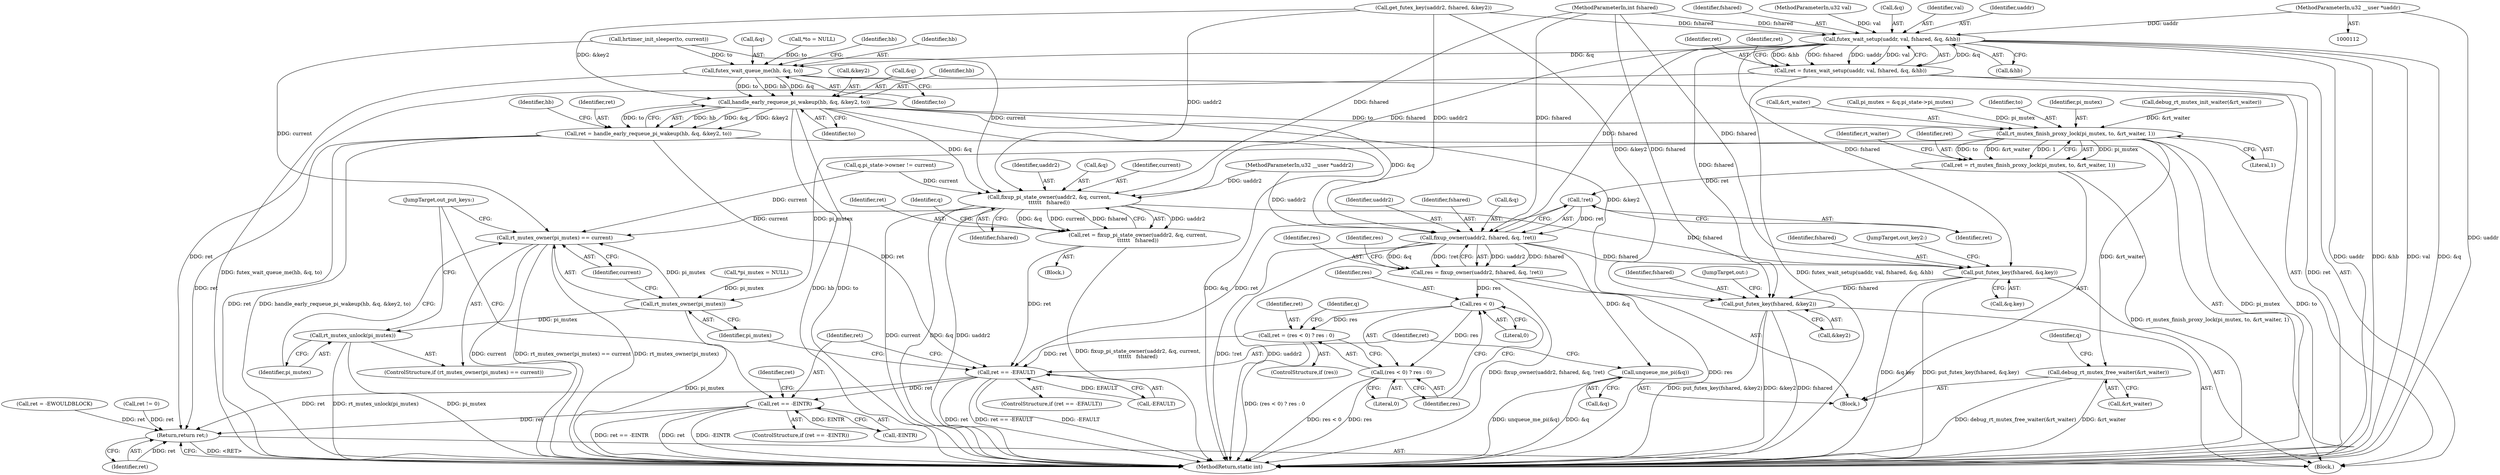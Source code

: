 digraph "0_linux_7ada876a8703f23befbb20a7465a702ee39b1704_0@pointer" {
"1000113" [label="(MethodParameterIn,u32 __user *uaddr)"];
"1000220" [label="(Call,futex_wait_setup(uaddr, val, fshared, &q, &hb))"];
"1000218" [label="(Call,ret = futex_wait_setup(uaddr, val, fshared, &q, &hb))"];
"1000396" [label="(Return,return ret;)"];
"1000231" [label="(Call,futex_wait_queue_me(hb, &q, to))"];
"1000243" [label="(Call,handle_early_requeue_pi_wakeup(hb, &q, &key2, to))"];
"1000241" [label="(Call,ret = handle_early_requeue_pi_wakeup(hb, &q, &key2, to))"];
"1000347" [label="(Call,ret == -EFAULT)"];
"1000361" [label="(Call,ret == -EINTR)"];
"1000283" [label="(Call,fixup_pi_state_owner(uaddr2, &q, current,\n\t\t\t\t\t\t   fshared))"];
"1000281" [label="(Call,ret = fixup_pi_state_owner(uaddr2, &q, current,\n\t\t\t\t\t\t   fshared))"];
"1000353" [label="(Call,rt_mutex_owner(pi_mutex) == current)"];
"1000371" [label="(Call,put_futex_key(fshared, &q.key))"];
"1000378" [label="(Call,put_futex_key(fshared, &key2))"];
"1000311" [label="(Call,rt_mutex_finish_proxy_lock(pi_mutex, to, &rt_waiter, 1))"];
"1000309" [label="(Call,ret = rt_mutex_finish_proxy_lock(pi_mutex, to, &rt_waiter, 1))"];
"1000331" [label="(Call,!ret)"];
"1000326" [label="(Call,fixup_owner(uaddr2, fshared, &q, !ret))"];
"1000324" [label="(Call,res = fixup_owner(uaddr2, fshared, &q, !ret))"];
"1000338" [label="(Call,res < 0)"];
"1000335" [label="(Call,ret = (res < 0) ? res : 0)"];
"1000337" [label="(Call,(res < 0) ? res : 0)"];
"1000343" [label="(Call,unqueue_me_pi(&q))"];
"1000317" [label="(Call,debug_rt_mutex_free_waiter(&rt_waiter))"];
"1000354" [label="(Call,rt_mutex_owner(pi_mutex))"];
"1000357" [label="(Call,rt_mutex_unlock(pi_mutex))"];
"1000242" [label="(Identifier,ret)"];
"1000326" [label="(Call,fixup_owner(uaddr2, fshared, &q, !ret))"];
"1000243" [label="(Call,handle_early_requeue_pi_wakeup(hb, &q, &key2, to))"];
"1000349" [label="(Call,-EFAULT)"];
"1000220" [label="(Call,futex_wait_setup(uaddr, val, fshared, &q, &hb))"];
"1000128" [label="(Call,*pi_mutex = NULL)"];
"1000311" [label="(Call,rt_mutex_finish_proxy_lock(pi_mutex, to, &rt_waiter, 1))"];
"1000362" [label="(Identifier,ret)"];
"1000314" [label="(Call,&rt_waiter)"];
"1000232" [label="(Identifier,hb)"];
"1000373" [label="(Call,&q.key)"];
"1000380" [label="(Call,&key2)"];
"1000301" [label="(Call,pi_mutex = &q.pi_state->pi_mutex)"];
"1000219" [label="(Identifier,ret)"];
"1000346" [label="(ControlStructure,if (ret == -EFAULT))"];
"1000344" [label="(Call,&q)"];
"1000233" [label="(Call,&q)"];
"1000241" [label="(Call,ret = handle_early_requeue_pi_wakeup(hb, &q, &key2, to))"];
"1000115" [label="(MethodParameterIn,u32 val)"];
"1000114" [label="(MethodParameterIn,int fshared)"];
"1000313" [label="(Identifier,to)"];
"1000356" [label="(Identifier,current)"];
"1000328" [label="(Identifier,fshared)"];
"1000379" [label="(Identifier,fshared)"];
"1000352" [label="(ControlStructure,if (rt_mutex_owner(pi_mutex) == current))"];
"1000123" [label="(Call,*to = NULL)"];
"1000325" [label="(Identifier,res)"];
"1000287" [label="(Identifier,current)"];
"1000319" [label="(Identifier,rt_waiter)"];
"1000247" [label="(Call,&key2)"];
"1000334" [label="(Identifier,res)"];
"1000335" [label="(Call,ret = (res < 0) ? res : 0)"];
"1000367" [label="(Identifier,ret)"];
"1000371" [label="(Call,put_futex_key(fshared, &q.key))"];
"1000398" [label="(MethodReturn,static int)"];
"1000331" [label="(Call,!ret)"];
"1000291" [label="(Identifier,q)"];
"1000340" [label="(Literal,0)"];
"1000120" [label="(Block,)"];
"1000119" [label="(MethodParameterIn,u32 __user *uaddr2)"];
"1000309" [label="(Call,ret = rt_mutex_finish_proxy_lock(pi_mutex, to, &rt_waiter, 1))"];
"1000245" [label="(Call,&q)"];
"1000341" [label="(Identifier,res)"];
"1000244" [label="(Identifier,hb)"];
"1000226" [label="(Call,&hb)"];
"1000288" [label="(Identifier,fshared)"];
"1000192" [label="(Call,ret != 0)"];
"1000343" [label="(Call,unqueue_me_pi(&q))"];
"1000231" [label="(Call,futex_wait_queue_me(hb, &q, to))"];
"1000361" [label="(Call,ret == -EINTR)"];
"1000378" [label="(Call,put_futex_key(fshared, &key2))"];
"1000310" [label="(Identifier,ret)"];
"1000318" [label="(Call,&rt_waiter)"];
"1000285" [label="(Call,&q)"];
"1000348" [label="(Identifier,ret)"];
"1000370" [label="(JumpTarget,out_put_keys:)"];
"1000224" [label="(Call,&q)"];
"1000345" [label="(Identifier,q)"];
"1000281" [label="(Call,ret = fixup_pi_state_owner(uaddr2, &q, current,\n\t\t\t\t\t\t   fshared))"];
"1000294" [label="(Block,)"];
"1000360" [label="(ControlStructure,if (ret == -EINTR))"];
"1000372" [label="(Identifier,fshared)"];
"1000222" [label="(Identifier,val)"];
"1000249" [label="(Identifier,to)"];
"1000337" [label="(Call,(res < 0) ? res : 0)"];
"1000354" [label="(Call,rt_mutex_owner(pi_mutex))"];
"1000282" [label="(Identifier,ret)"];
"1000347" [label="(Call,ret == -EFAULT)"];
"1000269" [label="(Call,q.pi_state->owner != current)"];
"1000253" [label="(Identifier,hb)"];
"1000329" [label="(Call,&q)"];
"1000338" [label="(Call,res < 0)"];
"1000358" [label="(Identifier,pi_mutex)"];
"1000283" [label="(Call,fixup_pi_state_owner(uaddr2, &q, current,\n\t\t\t\t\t\t   fshared))"];
"1000276" [label="(Block,)"];
"1000317" [label="(Call,debug_rt_mutex_free_waiter(&rt_waiter))"];
"1000336" [label="(Identifier,ret)"];
"1000342" [label="(Literal,0)"];
"1000324" [label="(Call,res = fixup_owner(uaddr2, fshared, &q, !ret))"];
"1000327" [label="(Identifier,uaddr2)"];
"1000382" [label="(JumpTarget,out:)"];
"1000355" [label="(Identifier,pi_mutex)"];
"1000316" [label="(Literal,1)"];
"1000221" [label="(Identifier,uaddr)"];
"1000223" [label="(Identifier,fshared)"];
"1000332" [label="(Identifier,ret)"];
"1000284" [label="(Identifier,uaddr2)"];
"1000113" [label="(MethodParameterIn,u32 __user *uaddr)"];
"1000353" [label="(Call,rt_mutex_owner(pi_mutex) == current)"];
"1000312" [label="(Identifier,pi_mutex)"];
"1000396" [label="(Return,return ret;)"];
"1000229" [label="(Identifier,ret)"];
"1000159" [label="(Call,hrtimer_init_sleeper(to, current))"];
"1000377" [label="(JumpTarget,out_key2:)"];
"1000322" [label="(Identifier,q)"];
"1000235" [label="(Identifier,to)"];
"1000397" [label="(Identifier,ret)"];
"1000357" [label="(Call,rt_mutex_unlock(pi_mutex))"];
"1000218" [label="(Call,ret = futex_wait_setup(uaddr, val, fshared, &q, &hb))"];
"1000333" [label="(ControlStructure,if (res))"];
"1000339" [label="(Identifier,res)"];
"1000172" [label="(Call,debug_rt_mutex_init_waiter(&rt_waiter))"];
"1000185" [label="(Call,get_futex_key(uaddr2, fshared, &key2))"];
"1000363" [label="(Call,-EINTR)"];
"1000239" [label="(Identifier,hb)"];
"1000366" [label="(Call,ret = -EWOULDBLOCK)"];
"1000113" -> "1000112"  [label="AST: "];
"1000113" -> "1000398"  [label="DDG: uaddr"];
"1000113" -> "1000220"  [label="DDG: uaddr"];
"1000220" -> "1000218"  [label="AST: "];
"1000220" -> "1000226"  [label="CFG: "];
"1000221" -> "1000220"  [label="AST: "];
"1000222" -> "1000220"  [label="AST: "];
"1000223" -> "1000220"  [label="AST: "];
"1000224" -> "1000220"  [label="AST: "];
"1000226" -> "1000220"  [label="AST: "];
"1000218" -> "1000220"  [label="CFG: "];
"1000220" -> "1000398"  [label="DDG: uaddr"];
"1000220" -> "1000398"  [label="DDG: &hb"];
"1000220" -> "1000398"  [label="DDG: val"];
"1000220" -> "1000398"  [label="DDG: &q"];
"1000220" -> "1000218"  [label="DDG: &q"];
"1000220" -> "1000218"  [label="DDG: &hb"];
"1000220" -> "1000218"  [label="DDG: fshared"];
"1000220" -> "1000218"  [label="DDG: uaddr"];
"1000220" -> "1000218"  [label="DDG: val"];
"1000115" -> "1000220"  [label="DDG: val"];
"1000185" -> "1000220"  [label="DDG: fshared"];
"1000114" -> "1000220"  [label="DDG: fshared"];
"1000220" -> "1000231"  [label="DDG: &q"];
"1000220" -> "1000283"  [label="DDG: fshared"];
"1000220" -> "1000326"  [label="DDG: fshared"];
"1000220" -> "1000371"  [label="DDG: fshared"];
"1000220" -> "1000378"  [label="DDG: fshared"];
"1000218" -> "1000120"  [label="AST: "];
"1000219" -> "1000218"  [label="AST: "];
"1000229" -> "1000218"  [label="CFG: "];
"1000218" -> "1000398"  [label="DDG: ret"];
"1000218" -> "1000398"  [label="DDG: futex_wait_setup(uaddr, val, fshared, &q, &hb)"];
"1000218" -> "1000396"  [label="DDG: ret"];
"1000396" -> "1000120"  [label="AST: "];
"1000396" -> "1000397"  [label="CFG: "];
"1000397" -> "1000396"  [label="AST: "];
"1000398" -> "1000396"  [label="CFG: "];
"1000396" -> "1000398"  [label="DDG: <RET>"];
"1000397" -> "1000396"  [label="DDG: ret"];
"1000347" -> "1000396"  [label="DDG: ret"];
"1000366" -> "1000396"  [label="DDG: ret"];
"1000192" -> "1000396"  [label="DDG: ret"];
"1000241" -> "1000396"  [label="DDG: ret"];
"1000361" -> "1000396"  [label="DDG: ret"];
"1000231" -> "1000120"  [label="AST: "];
"1000231" -> "1000235"  [label="CFG: "];
"1000232" -> "1000231"  [label="AST: "];
"1000233" -> "1000231"  [label="AST: "];
"1000235" -> "1000231"  [label="AST: "];
"1000239" -> "1000231"  [label="CFG: "];
"1000231" -> "1000398"  [label="DDG: futex_wait_queue_me(hb, &q, to)"];
"1000159" -> "1000231"  [label="DDG: to"];
"1000123" -> "1000231"  [label="DDG: to"];
"1000231" -> "1000243"  [label="DDG: hb"];
"1000231" -> "1000243"  [label="DDG: &q"];
"1000231" -> "1000243"  [label="DDG: to"];
"1000243" -> "1000241"  [label="AST: "];
"1000243" -> "1000249"  [label="CFG: "];
"1000244" -> "1000243"  [label="AST: "];
"1000245" -> "1000243"  [label="AST: "];
"1000247" -> "1000243"  [label="AST: "];
"1000249" -> "1000243"  [label="AST: "];
"1000241" -> "1000243"  [label="CFG: "];
"1000243" -> "1000398"  [label="DDG: hb"];
"1000243" -> "1000398"  [label="DDG: &q"];
"1000243" -> "1000398"  [label="DDG: to"];
"1000243" -> "1000241"  [label="DDG: hb"];
"1000243" -> "1000241"  [label="DDG: &q"];
"1000243" -> "1000241"  [label="DDG: &key2"];
"1000243" -> "1000241"  [label="DDG: to"];
"1000185" -> "1000243"  [label="DDG: &key2"];
"1000243" -> "1000283"  [label="DDG: &q"];
"1000243" -> "1000311"  [label="DDG: to"];
"1000243" -> "1000326"  [label="DDG: &q"];
"1000243" -> "1000378"  [label="DDG: &key2"];
"1000241" -> "1000120"  [label="AST: "];
"1000242" -> "1000241"  [label="AST: "];
"1000253" -> "1000241"  [label="CFG: "];
"1000241" -> "1000398"  [label="DDG: ret"];
"1000241" -> "1000398"  [label="DDG: handle_early_requeue_pi_wakeup(hb, &q, &key2, to)"];
"1000241" -> "1000347"  [label="DDG: ret"];
"1000347" -> "1000346"  [label="AST: "];
"1000347" -> "1000349"  [label="CFG: "];
"1000348" -> "1000347"  [label="AST: "];
"1000349" -> "1000347"  [label="AST: "];
"1000355" -> "1000347"  [label="CFG: "];
"1000362" -> "1000347"  [label="CFG: "];
"1000347" -> "1000398"  [label="DDG: -EFAULT"];
"1000347" -> "1000398"  [label="DDG: ret"];
"1000347" -> "1000398"  [label="DDG: ret == -EFAULT"];
"1000335" -> "1000347"  [label="DDG: ret"];
"1000281" -> "1000347"  [label="DDG: ret"];
"1000331" -> "1000347"  [label="DDG: ret"];
"1000349" -> "1000347"  [label="DDG: EFAULT"];
"1000347" -> "1000361"  [label="DDG: ret"];
"1000361" -> "1000360"  [label="AST: "];
"1000361" -> "1000363"  [label="CFG: "];
"1000362" -> "1000361"  [label="AST: "];
"1000363" -> "1000361"  [label="AST: "];
"1000367" -> "1000361"  [label="CFG: "];
"1000370" -> "1000361"  [label="CFG: "];
"1000361" -> "1000398"  [label="DDG: ret == -EINTR"];
"1000361" -> "1000398"  [label="DDG: ret"];
"1000361" -> "1000398"  [label="DDG: -EINTR"];
"1000363" -> "1000361"  [label="DDG: EINTR"];
"1000283" -> "1000281"  [label="AST: "];
"1000283" -> "1000288"  [label="CFG: "];
"1000284" -> "1000283"  [label="AST: "];
"1000285" -> "1000283"  [label="AST: "];
"1000287" -> "1000283"  [label="AST: "];
"1000288" -> "1000283"  [label="AST: "];
"1000281" -> "1000283"  [label="CFG: "];
"1000283" -> "1000398"  [label="DDG: &q"];
"1000283" -> "1000398"  [label="DDG: uaddr2"];
"1000283" -> "1000398"  [label="DDG: current"];
"1000283" -> "1000281"  [label="DDG: uaddr2"];
"1000283" -> "1000281"  [label="DDG: &q"];
"1000283" -> "1000281"  [label="DDG: current"];
"1000283" -> "1000281"  [label="DDG: fshared"];
"1000185" -> "1000283"  [label="DDG: uaddr2"];
"1000119" -> "1000283"  [label="DDG: uaddr2"];
"1000269" -> "1000283"  [label="DDG: current"];
"1000159" -> "1000283"  [label="DDG: current"];
"1000114" -> "1000283"  [label="DDG: fshared"];
"1000283" -> "1000353"  [label="DDG: current"];
"1000283" -> "1000371"  [label="DDG: fshared"];
"1000281" -> "1000276"  [label="AST: "];
"1000282" -> "1000281"  [label="AST: "];
"1000291" -> "1000281"  [label="CFG: "];
"1000281" -> "1000398"  [label="DDG: fixup_pi_state_owner(uaddr2, &q, current,\n\t\t\t\t\t\t   fshared)"];
"1000353" -> "1000352"  [label="AST: "];
"1000353" -> "1000356"  [label="CFG: "];
"1000354" -> "1000353"  [label="AST: "];
"1000356" -> "1000353"  [label="AST: "];
"1000358" -> "1000353"  [label="CFG: "];
"1000370" -> "1000353"  [label="CFG: "];
"1000353" -> "1000398"  [label="DDG: current"];
"1000353" -> "1000398"  [label="DDG: rt_mutex_owner(pi_mutex) == current"];
"1000353" -> "1000398"  [label="DDG: rt_mutex_owner(pi_mutex)"];
"1000354" -> "1000353"  [label="DDG: pi_mutex"];
"1000269" -> "1000353"  [label="DDG: current"];
"1000159" -> "1000353"  [label="DDG: current"];
"1000371" -> "1000120"  [label="AST: "];
"1000371" -> "1000373"  [label="CFG: "];
"1000372" -> "1000371"  [label="AST: "];
"1000373" -> "1000371"  [label="AST: "];
"1000377" -> "1000371"  [label="CFG: "];
"1000371" -> "1000398"  [label="DDG: &q.key"];
"1000371" -> "1000398"  [label="DDG: put_futex_key(fshared, &q.key)"];
"1000326" -> "1000371"  [label="DDG: fshared"];
"1000114" -> "1000371"  [label="DDG: fshared"];
"1000371" -> "1000378"  [label="DDG: fshared"];
"1000378" -> "1000120"  [label="AST: "];
"1000378" -> "1000380"  [label="CFG: "];
"1000379" -> "1000378"  [label="AST: "];
"1000380" -> "1000378"  [label="AST: "];
"1000382" -> "1000378"  [label="CFG: "];
"1000378" -> "1000398"  [label="DDG: &key2"];
"1000378" -> "1000398"  [label="DDG: fshared"];
"1000378" -> "1000398"  [label="DDG: put_futex_key(fshared, &key2)"];
"1000114" -> "1000378"  [label="DDG: fshared"];
"1000185" -> "1000378"  [label="DDG: &key2"];
"1000311" -> "1000309"  [label="AST: "];
"1000311" -> "1000316"  [label="CFG: "];
"1000312" -> "1000311"  [label="AST: "];
"1000313" -> "1000311"  [label="AST: "];
"1000314" -> "1000311"  [label="AST: "];
"1000316" -> "1000311"  [label="AST: "];
"1000309" -> "1000311"  [label="CFG: "];
"1000311" -> "1000398"  [label="DDG: pi_mutex"];
"1000311" -> "1000398"  [label="DDG: to"];
"1000311" -> "1000309"  [label="DDG: pi_mutex"];
"1000311" -> "1000309"  [label="DDG: to"];
"1000311" -> "1000309"  [label="DDG: &rt_waiter"];
"1000311" -> "1000309"  [label="DDG: 1"];
"1000301" -> "1000311"  [label="DDG: pi_mutex"];
"1000172" -> "1000311"  [label="DDG: &rt_waiter"];
"1000311" -> "1000317"  [label="DDG: &rt_waiter"];
"1000311" -> "1000354"  [label="DDG: pi_mutex"];
"1000309" -> "1000294"  [label="AST: "];
"1000310" -> "1000309"  [label="AST: "];
"1000319" -> "1000309"  [label="CFG: "];
"1000309" -> "1000398"  [label="DDG: rt_mutex_finish_proxy_lock(pi_mutex, to, &rt_waiter, 1)"];
"1000309" -> "1000331"  [label="DDG: ret"];
"1000331" -> "1000326"  [label="AST: "];
"1000331" -> "1000332"  [label="CFG: "];
"1000332" -> "1000331"  [label="AST: "];
"1000326" -> "1000331"  [label="CFG: "];
"1000331" -> "1000326"  [label="DDG: ret"];
"1000326" -> "1000324"  [label="AST: "];
"1000327" -> "1000326"  [label="AST: "];
"1000328" -> "1000326"  [label="AST: "];
"1000329" -> "1000326"  [label="AST: "];
"1000324" -> "1000326"  [label="CFG: "];
"1000326" -> "1000398"  [label="DDG: !ret"];
"1000326" -> "1000398"  [label="DDG: uaddr2"];
"1000326" -> "1000324"  [label="DDG: uaddr2"];
"1000326" -> "1000324"  [label="DDG: fshared"];
"1000326" -> "1000324"  [label="DDG: &q"];
"1000326" -> "1000324"  [label="DDG: !ret"];
"1000185" -> "1000326"  [label="DDG: uaddr2"];
"1000119" -> "1000326"  [label="DDG: uaddr2"];
"1000114" -> "1000326"  [label="DDG: fshared"];
"1000326" -> "1000343"  [label="DDG: &q"];
"1000324" -> "1000294"  [label="AST: "];
"1000325" -> "1000324"  [label="AST: "];
"1000334" -> "1000324"  [label="CFG: "];
"1000324" -> "1000398"  [label="DDG: fixup_owner(uaddr2, fshared, &q, !ret)"];
"1000324" -> "1000398"  [label="DDG: res"];
"1000324" -> "1000338"  [label="DDG: res"];
"1000338" -> "1000337"  [label="AST: "];
"1000338" -> "1000340"  [label="CFG: "];
"1000339" -> "1000338"  [label="AST: "];
"1000340" -> "1000338"  [label="AST: "];
"1000341" -> "1000338"  [label="CFG: "];
"1000342" -> "1000338"  [label="CFG: "];
"1000338" -> "1000335"  [label="DDG: res"];
"1000338" -> "1000337"  [label="DDG: res"];
"1000335" -> "1000333"  [label="AST: "];
"1000335" -> "1000337"  [label="CFG: "];
"1000336" -> "1000335"  [label="AST: "];
"1000337" -> "1000335"  [label="AST: "];
"1000345" -> "1000335"  [label="CFG: "];
"1000335" -> "1000398"  [label="DDG: (res < 0) ? res : 0"];
"1000337" -> "1000341"  [label="CFG: "];
"1000337" -> "1000342"  [label="CFG: "];
"1000341" -> "1000337"  [label="AST: "];
"1000342" -> "1000337"  [label="AST: "];
"1000337" -> "1000398"  [label="DDG: res < 0"];
"1000337" -> "1000398"  [label="DDG: res"];
"1000343" -> "1000294"  [label="AST: "];
"1000343" -> "1000344"  [label="CFG: "];
"1000344" -> "1000343"  [label="AST: "];
"1000348" -> "1000343"  [label="CFG: "];
"1000343" -> "1000398"  [label="DDG: &q"];
"1000343" -> "1000398"  [label="DDG: unqueue_me_pi(&q)"];
"1000317" -> "1000294"  [label="AST: "];
"1000317" -> "1000318"  [label="CFG: "];
"1000318" -> "1000317"  [label="AST: "];
"1000322" -> "1000317"  [label="CFG: "];
"1000317" -> "1000398"  [label="DDG: &rt_waiter"];
"1000317" -> "1000398"  [label="DDG: debug_rt_mutex_free_waiter(&rt_waiter)"];
"1000354" -> "1000355"  [label="CFG: "];
"1000355" -> "1000354"  [label="AST: "];
"1000356" -> "1000354"  [label="CFG: "];
"1000354" -> "1000398"  [label="DDG: pi_mutex"];
"1000128" -> "1000354"  [label="DDG: pi_mutex"];
"1000354" -> "1000357"  [label="DDG: pi_mutex"];
"1000357" -> "1000352"  [label="AST: "];
"1000357" -> "1000358"  [label="CFG: "];
"1000358" -> "1000357"  [label="AST: "];
"1000370" -> "1000357"  [label="CFG: "];
"1000357" -> "1000398"  [label="DDG: rt_mutex_unlock(pi_mutex)"];
"1000357" -> "1000398"  [label="DDG: pi_mutex"];
}
